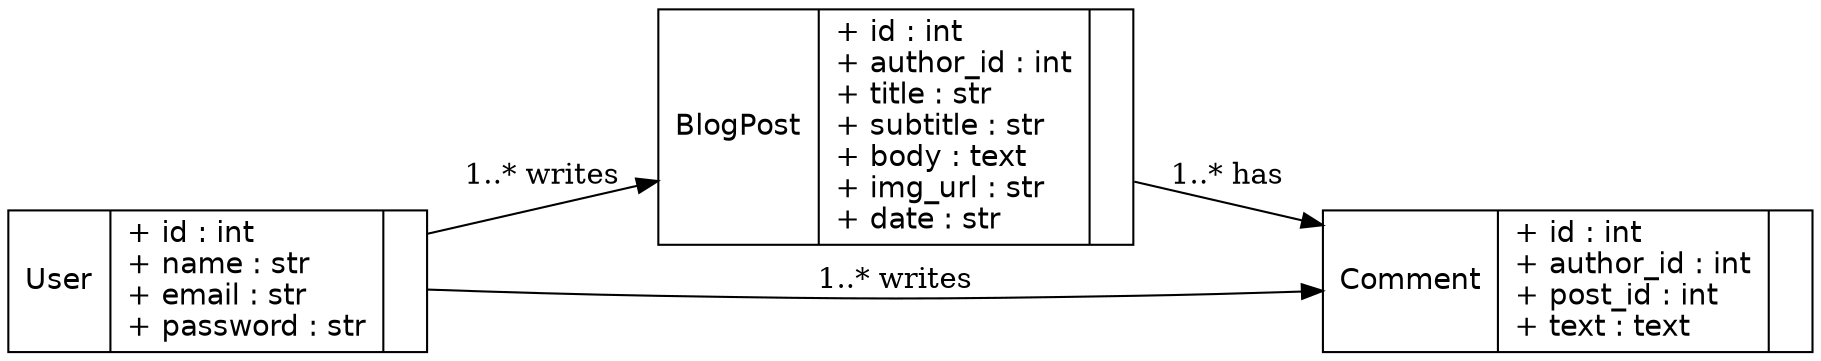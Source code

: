 digraph ER_Diagram {
    rankdir=LR;
    node [shape=record, fontname=Helvetica];

    User [label="{User|+ id : int\l+ name : str\l+ email : str\l+ password : str\l|}"];
    BlogPost [label="{BlogPost|+ id : int\l+ author_id : int\l+ title : str\l+ subtitle : str\l+ body : text\l+ img_url : str\l+ date : str\l|}"];
    Comment [label="{Comment|+ id : int\l+ author_id : int\l+ post_id : int\l+ text : text\l|}"];

    User -> BlogPost [label="1..* writes"];
    User -> Comment [label="1..* writes"];
    BlogPost -> Comment [label="1..* has"];
}

